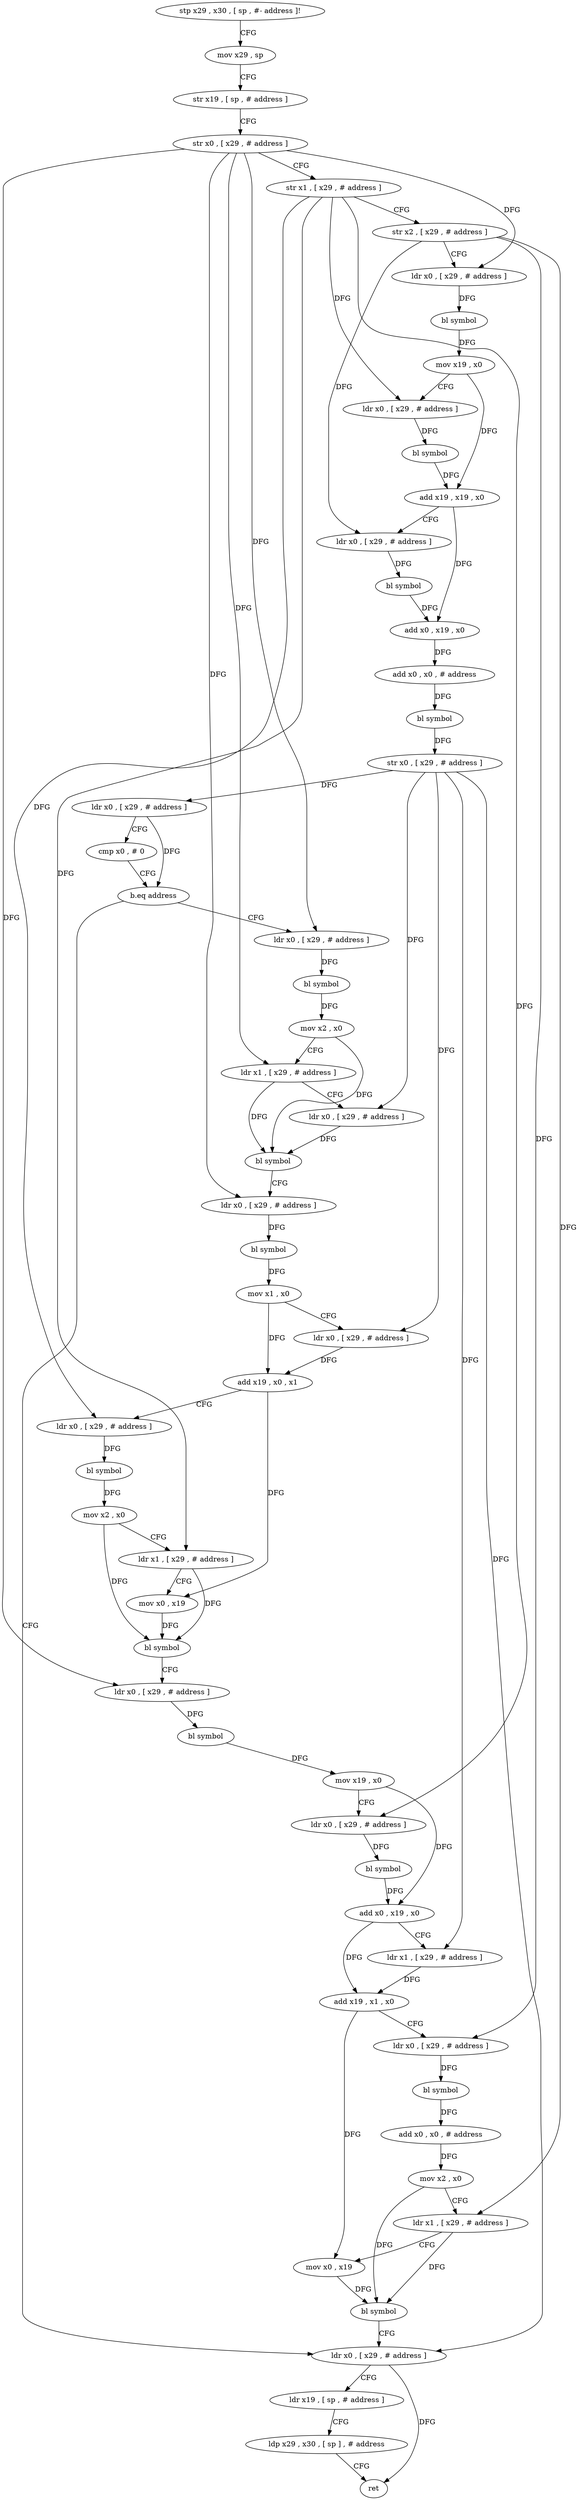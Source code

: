 digraph "func" {
"87880" [label = "stp x29 , x30 , [ sp , #- address ]!" ]
"87884" [label = "mov x29 , sp" ]
"87888" [label = "str x19 , [ sp , # address ]" ]
"87892" [label = "str x0 , [ x29 , # address ]" ]
"87896" [label = "str x1 , [ x29 , # address ]" ]
"87900" [label = "str x2 , [ x29 , # address ]" ]
"87904" [label = "ldr x0 , [ x29 , # address ]" ]
"87908" [label = "bl symbol" ]
"87912" [label = "mov x19 , x0" ]
"87916" [label = "ldr x0 , [ x29 , # address ]" ]
"87920" [label = "bl symbol" ]
"87924" [label = "add x19 , x19 , x0" ]
"87928" [label = "ldr x0 , [ x29 , # address ]" ]
"87932" [label = "bl symbol" ]
"87936" [label = "add x0 , x19 , x0" ]
"87940" [label = "add x0 , x0 , # address" ]
"87944" [label = "bl symbol" ]
"87948" [label = "str x0 , [ x29 , # address ]" ]
"87952" [label = "ldr x0 , [ x29 , # address ]" ]
"87956" [label = "cmp x0 , # 0" ]
"87960" [label = "b.eq address" ]
"88092" [label = "ldr x0 , [ x29 , # address ]" ]
"87964" [label = "ldr x0 , [ x29 , # address ]" ]
"88096" [label = "ldr x19 , [ sp , # address ]" ]
"88100" [label = "ldp x29 , x30 , [ sp ] , # address" ]
"88104" [label = "ret" ]
"87968" [label = "bl symbol" ]
"87972" [label = "mov x2 , x0" ]
"87976" [label = "ldr x1 , [ x29 , # address ]" ]
"87980" [label = "ldr x0 , [ x29 , # address ]" ]
"87984" [label = "bl symbol" ]
"87988" [label = "ldr x0 , [ x29 , # address ]" ]
"87992" [label = "bl symbol" ]
"87996" [label = "mov x1 , x0" ]
"88000" [label = "ldr x0 , [ x29 , # address ]" ]
"88004" [label = "add x19 , x0 , x1" ]
"88008" [label = "ldr x0 , [ x29 , # address ]" ]
"88012" [label = "bl symbol" ]
"88016" [label = "mov x2 , x0" ]
"88020" [label = "ldr x1 , [ x29 , # address ]" ]
"88024" [label = "mov x0 , x19" ]
"88028" [label = "bl symbol" ]
"88032" [label = "ldr x0 , [ x29 , # address ]" ]
"88036" [label = "bl symbol" ]
"88040" [label = "mov x19 , x0" ]
"88044" [label = "ldr x0 , [ x29 , # address ]" ]
"88048" [label = "bl symbol" ]
"88052" [label = "add x0 , x19 , x0" ]
"88056" [label = "ldr x1 , [ x29 , # address ]" ]
"88060" [label = "add x19 , x1 , x0" ]
"88064" [label = "ldr x0 , [ x29 , # address ]" ]
"88068" [label = "bl symbol" ]
"88072" [label = "add x0 , x0 , # address" ]
"88076" [label = "mov x2 , x0" ]
"88080" [label = "ldr x1 , [ x29 , # address ]" ]
"88084" [label = "mov x0 , x19" ]
"88088" [label = "bl symbol" ]
"87880" -> "87884" [ label = "CFG" ]
"87884" -> "87888" [ label = "CFG" ]
"87888" -> "87892" [ label = "CFG" ]
"87892" -> "87896" [ label = "CFG" ]
"87892" -> "87904" [ label = "DFG" ]
"87892" -> "87964" [ label = "DFG" ]
"87892" -> "87976" [ label = "DFG" ]
"87892" -> "87988" [ label = "DFG" ]
"87892" -> "88032" [ label = "DFG" ]
"87896" -> "87900" [ label = "CFG" ]
"87896" -> "87916" [ label = "DFG" ]
"87896" -> "88008" [ label = "DFG" ]
"87896" -> "88020" [ label = "DFG" ]
"87896" -> "88044" [ label = "DFG" ]
"87900" -> "87904" [ label = "CFG" ]
"87900" -> "87928" [ label = "DFG" ]
"87900" -> "88064" [ label = "DFG" ]
"87900" -> "88080" [ label = "DFG" ]
"87904" -> "87908" [ label = "DFG" ]
"87908" -> "87912" [ label = "DFG" ]
"87912" -> "87916" [ label = "CFG" ]
"87912" -> "87924" [ label = "DFG" ]
"87916" -> "87920" [ label = "DFG" ]
"87920" -> "87924" [ label = "DFG" ]
"87924" -> "87928" [ label = "CFG" ]
"87924" -> "87936" [ label = "DFG" ]
"87928" -> "87932" [ label = "DFG" ]
"87932" -> "87936" [ label = "DFG" ]
"87936" -> "87940" [ label = "DFG" ]
"87940" -> "87944" [ label = "DFG" ]
"87944" -> "87948" [ label = "DFG" ]
"87948" -> "87952" [ label = "DFG" ]
"87948" -> "88092" [ label = "DFG" ]
"87948" -> "87980" [ label = "DFG" ]
"87948" -> "88000" [ label = "DFG" ]
"87948" -> "88056" [ label = "DFG" ]
"87952" -> "87956" [ label = "CFG" ]
"87952" -> "87960" [ label = "DFG" ]
"87956" -> "87960" [ label = "CFG" ]
"87960" -> "88092" [ label = "CFG" ]
"87960" -> "87964" [ label = "CFG" ]
"88092" -> "88096" [ label = "CFG" ]
"88092" -> "88104" [ label = "DFG" ]
"87964" -> "87968" [ label = "DFG" ]
"88096" -> "88100" [ label = "CFG" ]
"88100" -> "88104" [ label = "CFG" ]
"87968" -> "87972" [ label = "DFG" ]
"87972" -> "87976" [ label = "CFG" ]
"87972" -> "87984" [ label = "DFG" ]
"87976" -> "87980" [ label = "CFG" ]
"87976" -> "87984" [ label = "DFG" ]
"87980" -> "87984" [ label = "DFG" ]
"87984" -> "87988" [ label = "CFG" ]
"87988" -> "87992" [ label = "DFG" ]
"87992" -> "87996" [ label = "DFG" ]
"87996" -> "88000" [ label = "CFG" ]
"87996" -> "88004" [ label = "DFG" ]
"88000" -> "88004" [ label = "DFG" ]
"88004" -> "88008" [ label = "CFG" ]
"88004" -> "88024" [ label = "DFG" ]
"88008" -> "88012" [ label = "DFG" ]
"88012" -> "88016" [ label = "DFG" ]
"88016" -> "88020" [ label = "CFG" ]
"88016" -> "88028" [ label = "DFG" ]
"88020" -> "88024" [ label = "CFG" ]
"88020" -> "88028" [ label = "DFG" ]
"88024" -> "88028" [ label = "DFG" ]
"88028" -> "88032" [ label = "CFG" ]
"88032" -> "88036" [ label = "DFG" ]
"88036" -> "88040" [ label = "DFG" ]
"88040" -> "88044" [ label = "CFG" ]
"88040" -> "88052" [ label = "DFG" ]
"88044" -> "88048" [ label = "DFG" ]
"88048" -> "88052" [ label = "DFG" ]
"88052" -> "88056" [ label = "CFG" ]
"88052" -> "88060" [ label = "DFG" ]
"88056" -> "88060" [ label = "DFG" ]
"88060" -> "88064" [ label = "CFG" ]
"88060" -> "88084" [ label = "DFG" ]
"88064" -> "88068" [ label = "DFG" ]
"88068" -> "88072" [ label = "DFG" ]
"88072" -> "88076" [ label = "DFG" ]
"88076" -> "88080" [ label = "CFG" ]
"88076" -> "88088" [ label = "DFG" ]
"88080" -> "88084" [ label = "CFG" ]
"88080" -> "88088" [ label = "DFG" ]
"88084" -> "88088" [ label = "DFG" ]
"88088" -> "88092" [ label = "CFG" ]
}

